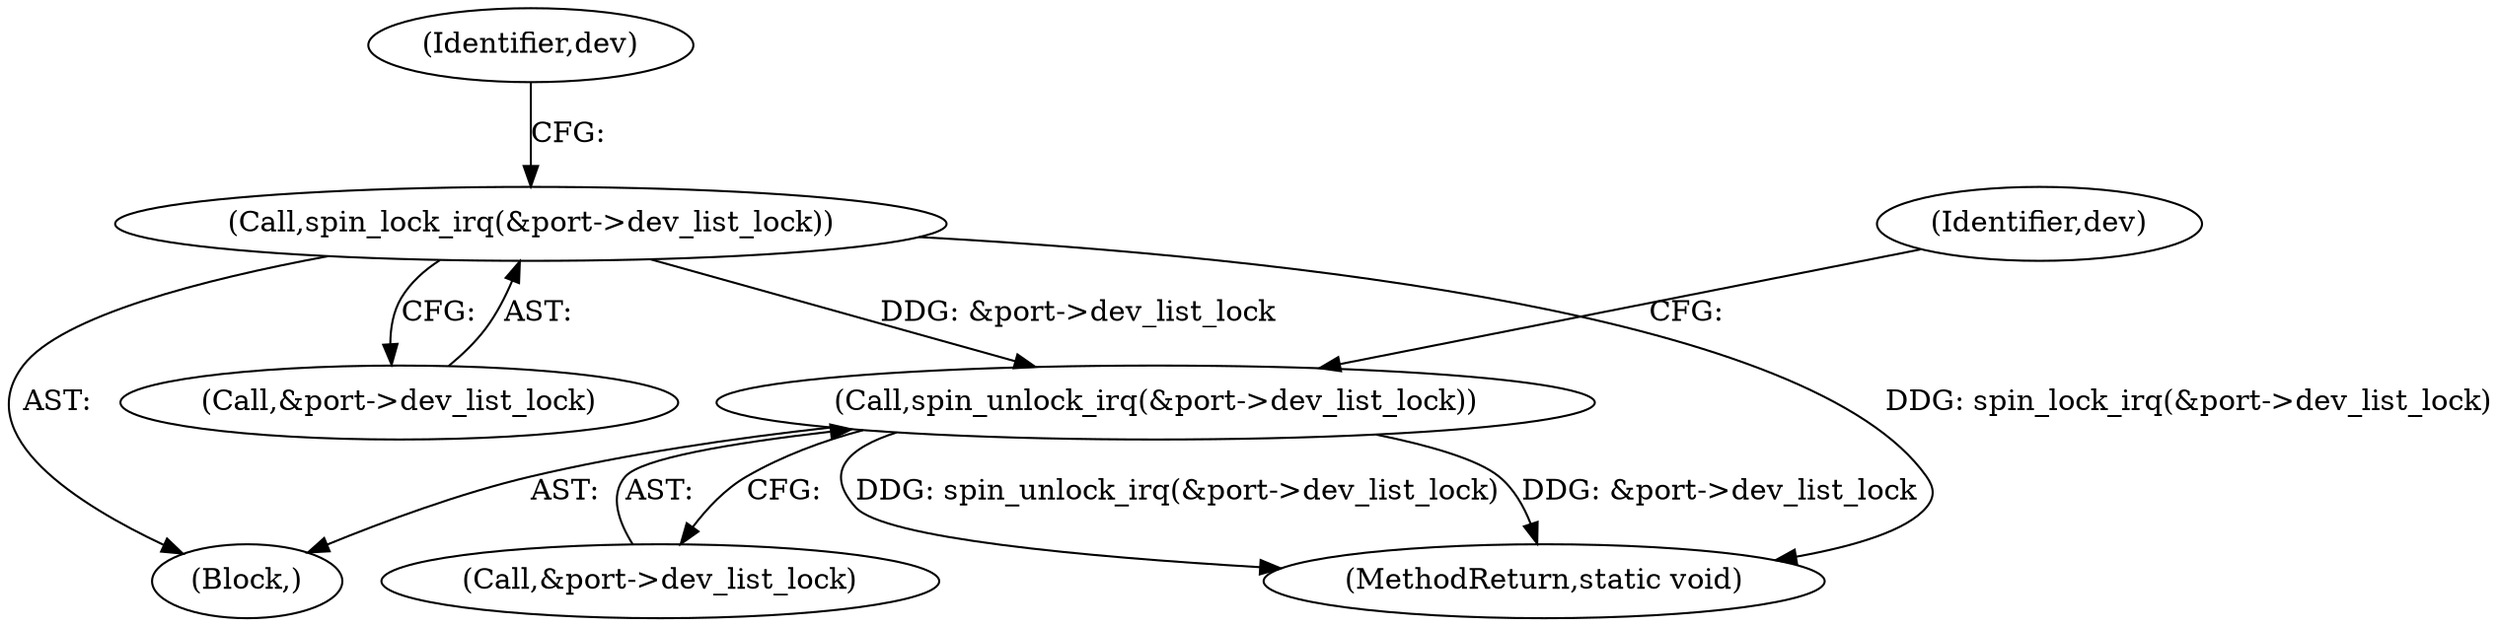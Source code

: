 digraph "0_linux_0558f33c06bb910e2879e355192227a8e8f0219d_1@pointer" {
"1000200" [label="(Call,spin_lock_irq(&port->dev_list_lock))"];
"1000210" [label="(Call,spin_unlock_irq(&port->dev_list_lock))"];
"1000210" [label="(Call,spin_unlock_irq(&port->dev_list_lock))"];
"1000216" [label="(Identifier,dev)"];
"1000201" [label="(Call,&port->dev_list_lock)"];
"1000190" [label="(Block,)"];
"1000232" [label="(MethodReturn,static void)"];
"1000208" [label="(Identifier,dev)"];
"1000200" [label="(Call,spin_lock_irq(&port->dev_list_lock))"];
"1000211" [label="(Call,&port->dev_list_lock)"];
"1000200" -> "1000190"  [label="AST: "];
"1000200" -> "1000201"  [label="CFG: "];
"1000201" -> "1000200"  [label="AST: "];
"1000208" -> "1000200"  [label="CFG: "];
"1000200" -> "1000232"  [label="DDG: spin_lock_irq(&port->dev_list_lock)"];
"1000200" -> "1000210"  [label="DDG: &port->dev_list_lock"];
"1000210" -> "1000190"  [label="AST: "];
"1000210" -> "1000211"  [label="CFG: "];
"1000211" -> "1000210"  [label="AST: "];
"1000216" -> "1000210"  [label="CFG: "];
"1000210" -> "1000232"  [label="DDG: spin_unlock_irq(&port->dev_list_lock)"];
"1000210" -> "1000232"  [label="DDG: &port->dev_list_lock"];
}
